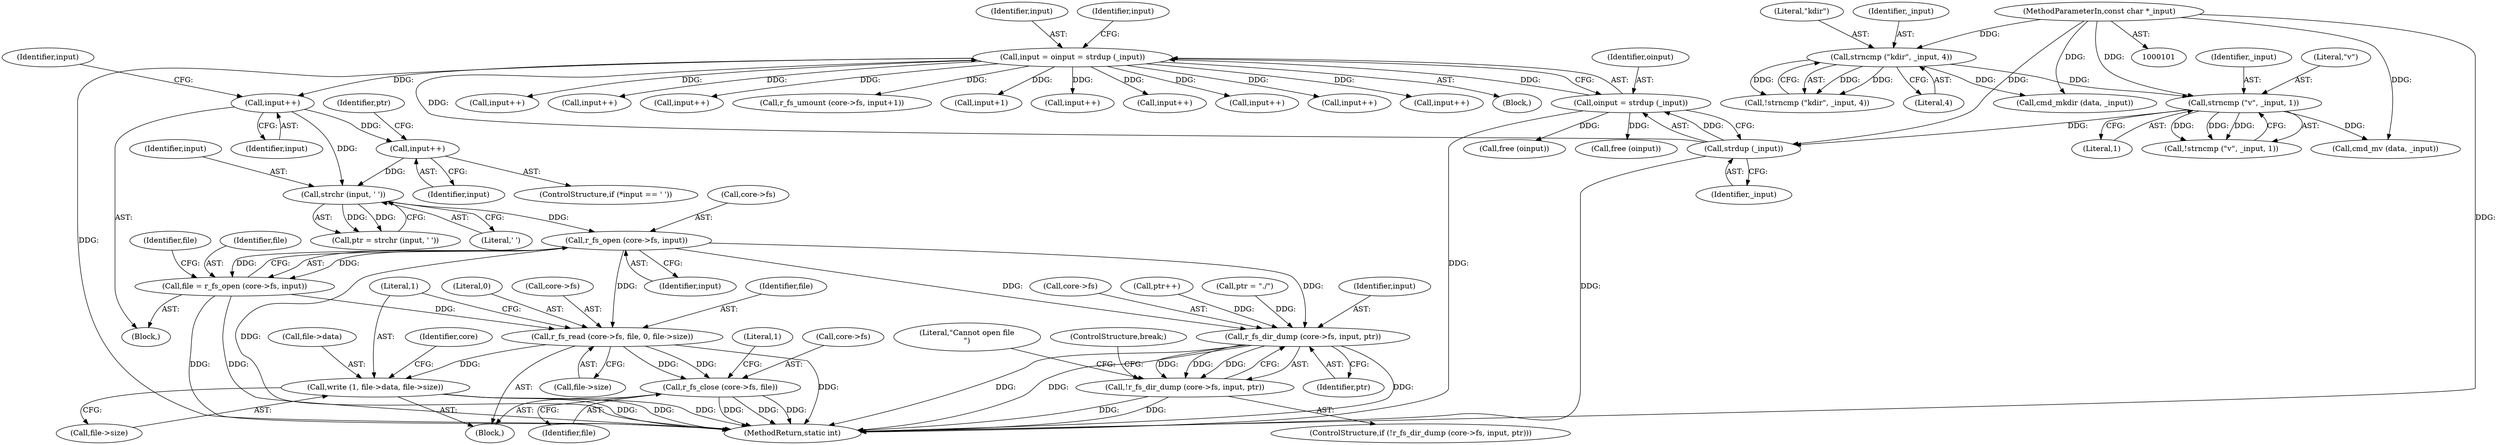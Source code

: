 digraph "0_radare2_65000a7fd9eea62359e6d6714f17b94a99a82edd@API" {
"1000485" [label="(Call,r_fs_open (core->fs, input))"];
"1000469" [label="(Call,strchr (input, ' '))"];
"1000458" [label="(Call,input++)"];
"1000147" [label="(Call,input = oinput = strdup (_input))"];
"1000149" [label="(Call,oinput = strdup (_input))"];
"1000151" [label="(Call,strdup (_input))"];
"1000138" [label="(Call,strncmp (\"v\", _input, 1))"];
"1000127" [label="(Call,strncmp (\"kdir\", _input, 4))"];
"1000103" [label="(MethodParameterIn,const char *_input)"];
"1000465" [label="(Call,input++)"];
"1000483" [label="(Call,file = r_fs_open (core->fs, input))"];
"1000493" [label="(Call,r_fs_read (core->fs, file, 0, file->size))"];
"1000502" [label="(Call,write (1, file->data, file->size))"];
"1000510" [label="(Call,r_fs_close (core->fs, file))"];
"1000522" [label="(Call,r_fs_dir_dump (core->fs, input, ptr))"];
"1000521" [label="(Call,!r_fs_dir_dump (core->fs, input, ptr))"];
"1000493" [label="(Call,r_fs_read (core->fs, file, 0, file->size))"];
"1000133" [label="(Call,cmd_mkdir (data, _input))"];
"1000520" [label="(ControlStructure,if (!r_fs_dir_dump (core->fs, input, ptr)))"];
"1000465" [label="(Call,input++)"];
"1000526" [label="(Identifier,input)"];
"1000529" [label="(Literal,\"Cannot open file\n\")"];
"1000532" [label="(Call,input++)"];
"1000156" [label="(Block,)"];
"1000137" [label="(Call,!strncmp (\"v\", _input, 1))"];
"1000128" [label="(Literal,\"kdir\")"];
"1000491" [label="(Identifier,file)"];
"1000523" [label="(Call,core->fs)"];
"1000476" [label="(Call,ptr++)"];
"1000499" [label="(Call,file->size)"];
"1000584" [label="(Call,input++)"];
"1000150" [label="(Identifier,oinput)"];
"1000469" [label="(Call,strchr (input, ' '))"];
"1000141" [label="(Literal,1)"];
"1000507" [label="(Call,file->size)"];
"1000463" [label="(Identifier,input)"];
"1000411" [label="(Call,input++)"];
"1000480" [label="(Call,ptr = \"./\")"];
"1000492" [label="(Block,)"];
"1000458" [label="(Call,input++)"];
"1000155" [label="(Identifier,input)"];
"1000253" [label="(Call,r_fs_umount (core->fs, input+1))"];
"1000152" [label="(Identifier,_input)"];
"1000484" [label="(Identifier,file)"];
"1000257" [label="(Call,input+1)"];
"1000514" [label="(Identifier,file)"];
"1000503" [label="(Literal,1)"];
"1000140" [label="(Identifier,_input)"];
"1000521" [label="(Call,!r_fs_dir_dump (core->fs, input, ptr))"];
"1000489" [label="(Identifier,input)"];
"1000344" [label="(Call,input++)"];
"1000129" [label="(Identifier,_input)"];
"1000485" [label="(Call,r_fs_open (core->fs, input))"];
"1000138" [label="(Call,strncmp (\"v\", _input, 1))"];
"1000127" [label="(Call,strncmp (\"kdir\", _input, 4))"];
"1000126" [label="(Call,!strncmp (\"kdir\", _input, 4))"];
"1000144" [label="(Call,cmd_mv (data, _input))"];
"1000130" [label="(Literal,4)"];
"1000510" [label="(Call,r_fs_close (core->fs, file))"];
"1000468" [label="(Identifier,ptr)"];
"1000672" [label="(Call,free (oinput))"];
"1000498" [label="(Literal,0)"];
"1000466" [label="(Identifier,input)"];
"1000103" [label="(MethodParameterIn,const char *_input)"];
"1000639" [label="(Call,free (oinput))"];
"1000676" [label="(MethodReturn,static int)"];
"1000139" [label="(Literal,\"v\")"];
"1000522" [label="(Call,r_fs_dir_dump (core->fs, input, ptr))"];
"1000483" [label="(Call,file = r_fs_open (core->fs, input))"];
"1000494" [label="(Call,core->fs)"];
"1000158" [label="(Call,input++)"];
"1000516" [label="(Literal,1)"];
"1000497" [label="(Identifier,file)"];
"1000148" [label="(Identifier,input)"];
"1000502" [label="(Call,write (1, file->data, file->size))"];
"1000149" [label="(Call,oinput = strdup (_input))"];
"1000530" [label="(ControlStructure,break;)"];
"1000504" [label="(Call,file->data)"];
"1000543" [label="(Call,input++)"];
"1000511" [label="(Call,core->fs)"];
"1000467" [label="(Call,ptr = strchr (input, ' '))"];
"1000470" [label="(Identifier,input)"];
"1000147" [label="(Call,input = oinput = strdup (_input))"];
"1000307" [label="(Call,input++)"];
"1000486" [label="(Call,core->fs)"];
"1000471" [label="(Literal,' ')"];
"1000643" [label="(Call,input++)"];
"1000104" [label="(Block,)"];
"1000512" [label="(Identifier,core)"];
"1000151" [label="(Call,strdup (_input))"];
"1000459" [label="(Identifier,input)"];
"1000527" [label="(Identifier,ptr)"];
"1000460" [label="(ControlStructure,if (*input == ' '))"];
"1000485" -> "1000483"  [label="AST: "];
"1000485" -> "1000489"  [label="CFG: "];
"1000486" -> "1000485"  [label="AST: "];
"1000489" -> "1000485"  [label="AST: "];
"1000483" -> "1000485"  [label="CFG: "];
"1000485" -> "1000676"  [label="DDG: "];
"1000485" -> "1000483"  [label="DDG: "];
"1000485" -> "1000483"  [label="DDG: "];
"1000469" -> "1000485"  [label="DDG: "];
"1000485" -> "1000493"  [label="DDG: "];
"1000485" -> "1000522"  [label="DDG: "];
"1000485" -> "1000522"  [label="DDG: "];
"1000469" -> "1000467"  [label="AST: "];
"1000469" -> "1000471"  [label="CFG: "];
"1000470" -> "1000469"  [label="AST: "];
"1000471" -> "1000469"  [label="AST: "];
"1000467" -> "1000469"  [label="CFG: "];
"1000469" -> "1000467"  [label="DDG: "];
"1000469" -> "1000467"  [label="DDG: "];
"1000458" -> "1000469"  [label="DDG: "];
"1000465" -> "1000469"  [label="DDG: "];
"1000458" -> "1000156"  [label="AST: "];
"1000458" -> "1000459"  [label="CFG: "];
"1000459" -> "1000458"  [label="AST: "];
"1000463" -> "1000458"  [label="CFG: "];
"1000147" -> "1000458"  [label="DDG: "];
"1000458" -> "1000465"  [label="DDG: "];
"1000147" -> "1000104"  [label="AST: "];
"1000147" -> "1000149"  [label="CFG: "];
"1000148" -> "1000147"  [label="AST: "];
"1000149" -> "1000147"  [label="AST: "];
"1000155" -> "1000147"  [label="CFG: "];
"1000147" -> "1000676"  [label="DDG: "];
"1000149" -> "1000147"  [label="DDG: "];
"1000151" -> "1000147"  [label="DDG: "];
"1000147" -> "1000158"  [label="DDG: "];
"1000147" -> "1000253"  [label="DDG: "];
"1000147" -> "1000257"  [label="DDG: "];
"1000147" -> "1000307"  [label="DDG: "];
"1000147" -> "1000344"  [label="DDG: "];
"1000147" -> "1000411"  [label="DDG: "];
"1000147" -> "1000532"  [label="DDG: "];
"1000147" -> "1000543"  [label="DDG: "];
"1000147" -> "1000584"  [label="DDG: "];
"1000147" -> "1000643"  [label="DDG: "];
"1000149" -> "1000151"  [label="CFG: "];
"1000150" -> "1000149"  [label="AST: "];
"1000151" -> "1000149"  [label="AST: "];
"1000149" -> "1000676"  [label="DDG: "];
"1000151" -> "1000149"  [label="DDG: "];
"1000149" -> "1000639"  [label="DDG: "];
"1000149" -> "1000672"  [label="DDG: "];
"1000151" -> "1000152"  [label="CFG: "];
"1000152" -> "1000151"  [label="AST: "];
"1000151" -> "1000676"  [label="DDG: "];
"1000138" -> "1000151"  [label="DDG: "];
"1000103" -> "1000151"  [label="DDG: "];
"1000138" -> "1000137"  [label="AST: "];
"1000138" -> "1000141"  [label="CFG: "];
"1000139" -> "1000138"  [label="AST: "];
"1000140" -> "1000138"  [label="AST: "];
"1000141" -> "1000138"  [label="AST: "];
"1000137" -> "1000138"  [label="CFG: "];
"1000138" -> "1000137"  [label="DDG: "];
"1000138" -> "1000137"  [label="DDG: "];
"1000138" -> "1000137"  [label="DDG: "];
"1000127" -> "1000138"  [label="DDG: "];
"1000103" -> "1000138"  [label="DDG: "];
"1000138" -> "1000144"  [label="DDG: "];
"1000127" -> "1000126"  [label="AST: "];
"1000127" -> "1000130"  [label="CFG: "];
"1000128" -> "1000127"  [label="AST: "];
"1000129" -> "1000127"  [label="AST: "];
"1000130" -> "1000127"  [label="AST: "];
"1000126" -> "1000127"  [label="CFG: "];
"1000127" -> "1000126"  [label="DDG: "];
"1000127" -> "1000126"  [label="DDG: "];
"1000127" -> "1000126"  [label="DDG: "];
"1000103" -> "1000127"  [label="DDG: "];
"1000127" -> "1000133"  [label="DDG: "];
"1000103" -> "1000101"  [label="AST: "];
"1000103" -> "1000676"  [label="DDG: "];
"1000103" -> "1000133"  [label="DDG: "];
"1000103" -> "1000144"  [label="DDG: "];
"1000465" -> "1000460"  [label="AST: "];
"1000465" -> "1000466"  [label="CFG: "];
"1000466" -> "1000465"  [label="AST: "];
"1000468" -> "1000465"  [label="CFG: "];
"1000483" -> "1000156"  [label="AST: "];
"1000484" -> "1000483"  [label="AST: "];
"1000491" -> "1000483"  [label="CFG: "];
"1000483" -> "1000676"  [label="DDG: "];
"1000483" -> "1000676"  [label="DDG: "];
"1000483" -> "1000493"  [label="DDG: "];
"1000493" -> "1000492"  [label="AST: "];
"1000493" -> "1000499"  [label="CFG: "];
"1000494" -> "1000493"  [label="AST: "];
"1000497" -> "1000493"  [label="AST: "];
"1000498" -> "1000493"  [label="AST: "];
"1000499" -> "1000493"  [label="AST: "];
"1000503" -> "1000493"  [label="CFG: "];
"1000493" -> "1000676"  [label="DDG: "];
"1000493" -> "1000502"  [label="DDG: "];
"1000493" -> "1000510"  [label="DDG: "];
"1000493" -> "1000510"  [label="DDG: "];
"1000502" -> "1000492"  [label="AST: "];
"1000502" -> "1000507"  [label="CFG: "];
"1000503" -> "1000502"  [label="AST: "];
"1000504" -> "1000502"  [label="AST: "];
"1000507" -> "1000502"  [label="AST: "];
"1000512" -> "1000502"  [label="CFG: "];
"1000502" -> "1000676"  [label="DDG: "];
"1000502" -> "1000676"  [label="DDG: "];
"1000502" -> "1000676"  [label="DDG: "];
"1000510" -> "1000492"  [label="AST: "];
"1000510" -> "1000514"  [label="CFG: "];
"1000511" -> "1000510"  [label="AST: "];
"1000514" -> "1000510"  [label="AST: "];
"1000516" -> "1000510"  [label="CFG: "];
"1000510" -> "1000676"  [label="DDG: "];
"1000510" -> "1000676"  [label="DDG: "];
"1000510" -> "1000676"  [label="DDG: "];
"1000522" -> "1000521"  [label="AST: "];
"1000522" -> "1000527"  [label="CFG: "];
"1000523" -> "1000522"  [label="AST: "];
"1000526" -> "1000522"  [label="AST: "];
"1000527" -> "1000522"  [label="AST: "];
"1000521" -> "1000522"  [label="CFG: "];
"1000522" -> "1000676"  [label="DDG: "];
"1000522" -> "1000676"  [label="DDG: "];
"1000522" -> "1000676"  [label="DDG: "];
"1000522" -> "1000521"  [label="DDG: "];
"1000522" -> "1000521"  [label="DDG: "];
"1000522" -> "1000521"  [label="DDG: "];
"1000476" -> "1000522"  [label="DDG: "];
"1000480" -> "1000522"  [label="DDG: "];
"1000521" -> "1000520"  [label="AST: "];
"1000529" -> "1000521"  [label="CFG: "];
"1000530" -> "1000521"  [label="CFG: "];
"1000521" -> "1000676"  [label="DDG: "];
"1000521" -> "1000676"  [label="DDG: "];
}
